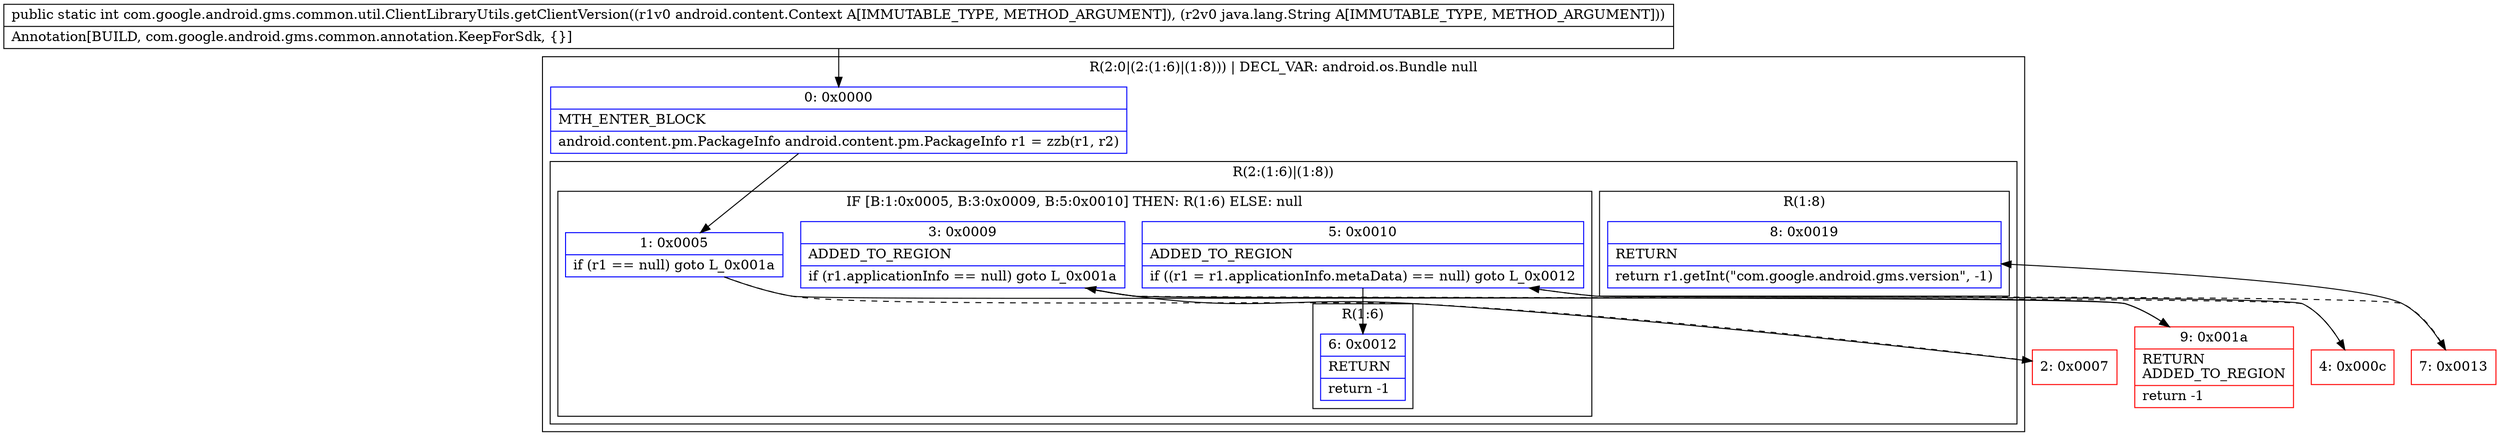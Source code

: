 digraph "CFG forcom.google.android.gms.common.util.ClientLibraryUtils.getClientVersion(Landroid\/content\/Context;Ljava\/lang\/String;)I" {
subgraph cluster_Region_1494147990 {
label = "R(2:0|(2:(1:6)|(1:8))) | DECL_VAR: android.os.Bundle null\l";
node [shape=record,color=blue];
Node_0 [shape=record,label="{0\:\ 0x0000|MTH_ENTER_BLOCK\l|android.content.pm.PackageInfo android.content.pm.PackageInfo r1 = zzb(r1, r2)\l}"];
subgraph cluster_Region_1828072434 {
label = "R(2:(1:6)|(1:8))";
node [shape=record,color=blue];
subgraph cluster_IfRegion_1004502895 {
label = "IF [B:1:0x0005, B:3:0x0009, B:5:0x0010] THEN: R(1:6) ELSE: null";
node [shape=record,color=blue];
Node_1 [shape=record,label="{1\:\ 0x0005|if (r1 == null) goto L_0x001a\l}"];
Node_3 [shape=record,label="{3\:\ 0x0009|ADDED_TO_REGION\l|if (r1.applicationInfo == null) goto L_0x001a\l}"];
Node_5 [shape=record,label="{5\:\ 0x0010|ADDED_TO_REGION\l|if ((r1 = r1.applicationInfo.metaData) == null) goto L_0x0012\l}"];
subgraph cluster_Region_709440157 {
label = "R(1:6)";
node [shape=record,color=blue];
Node_6 [shape=record,label="{6\:\ 0x0012|RETURN\l|return \-1\l}"];
}
}
subgraph cluster_Region_1795890588 {
label = "R(1:8)";
node [shape=record,color=blue];
Node_8 [shape=record,label="{8\:\ 0x0019|RETURN\l|return r1.getInt(\"com.google.android.gms.version\", \-1)\l}"];
}
}
}
Node_2 [shape=record,color=red,label="{2\:\ 0x0007}"];
Node_4 [shape=record,color=red,label="{4\:\ 0x000c}"];
Node_7 [shape=record,color=red,label="{7\:\ 0x0013}"];
Node_9 [shape=record,color=red,label="{9\:\ 0x001a|RETURN\lADDED_TO_REGION\l|return \-1\l}"];
MethodNode[shape=record,label="{public static int com.google.android.gms.common.util.ClientLibraryUtils.getClientVersion((r1v0 android.content.Context A[IMMUTABLE_TYPE, METHOD_ARGUMENT]), (r2v0 java.lang.String A[IMMUTABLE_TYPE, METHOD_ARGUMENT]))  | Annotation[BUILD, com.google.android.gms.common.annotation.KeepForSdk, \{\}]\l}"];
MethodNode -> Node_0;
Node_0 -> Node_1;
Node_1 -> Node_2[style=dashed];
Node_1 -> Node_9;
Node_3 -> Node_4[style=dashed];
Node_3 -> Node_9;
Node_5 -> Node_6;
Node_5 -> Node_7[style=dashed];
Node_2 -> Node_3;
Node_4 -> Node_5;
Node_7 -> Node_8;
}

